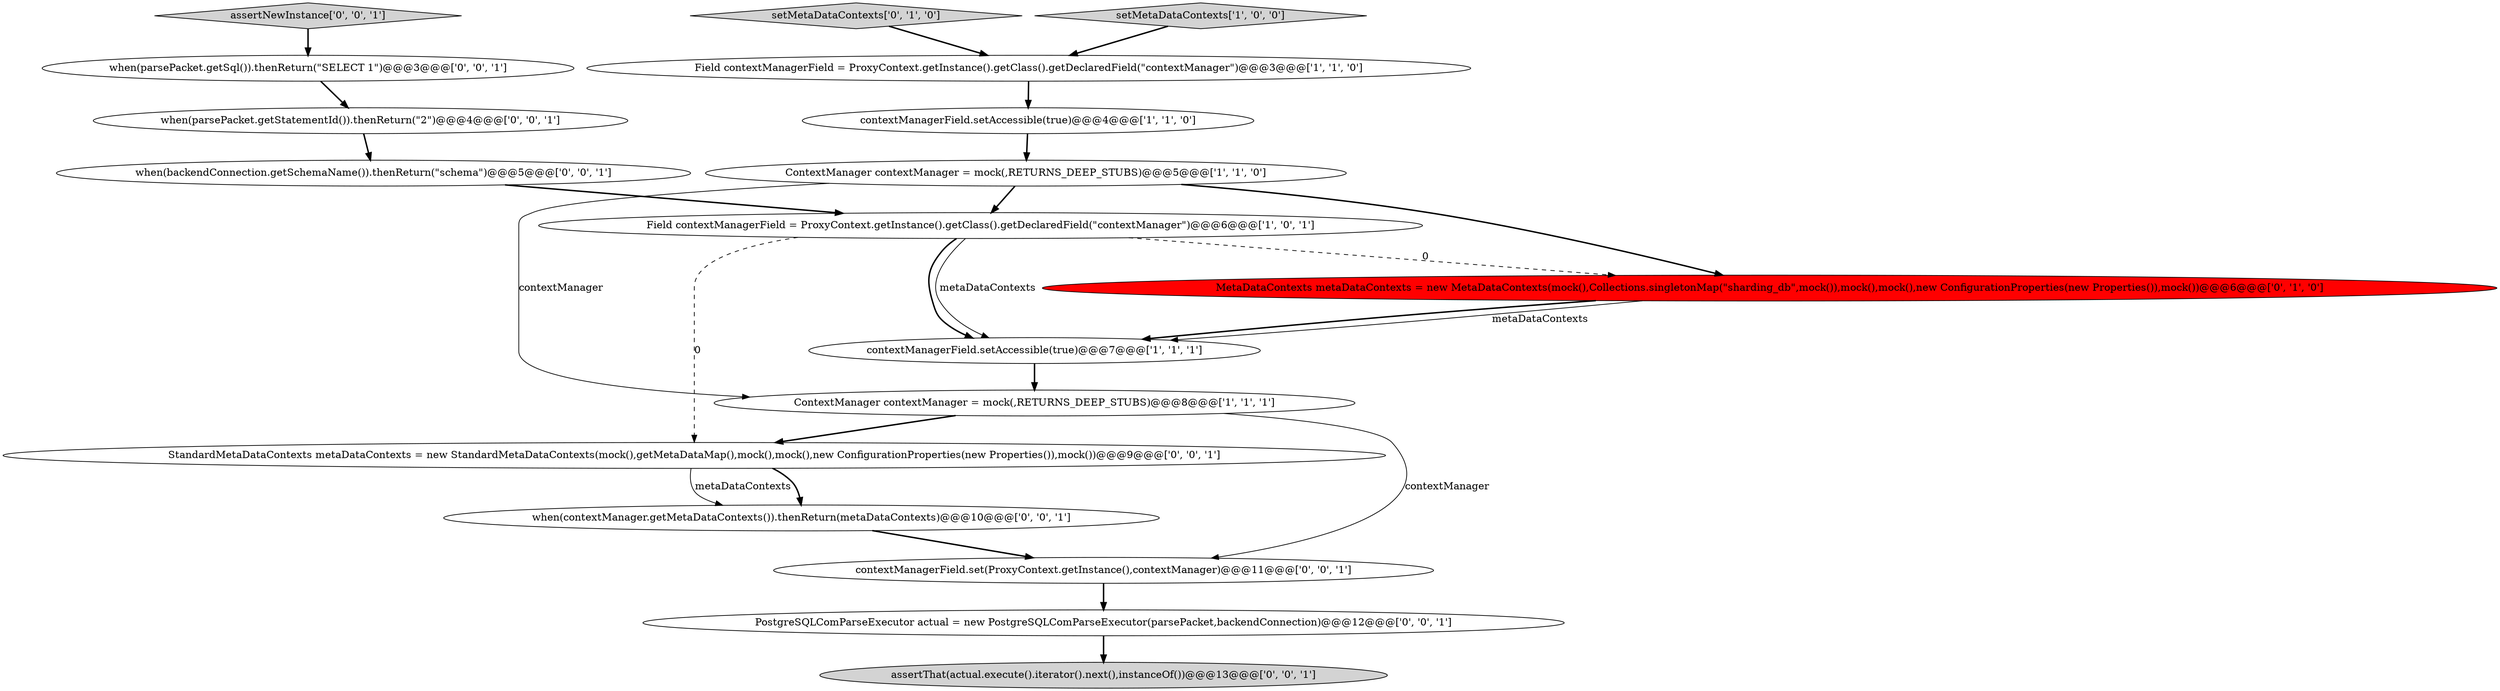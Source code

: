 digraph {
12 [style = filled, label = "assertThat(actual.execute().iterator().next(),instanceOf())@@@13@@@['0', '0', '1']", fillcolor = lightgray, shape = ellipse image = "AAA0AAABBB3BBB"];
17 [style = filled, label = "assertNewInstance['0', '0', '1']", fillcolor = lightgray, shape = diamond image = "AAA0AAABBB3BBB"];
0 [style = filled, label = "Field contextManagerField = ProxyContext.getInstance().getClass().getDeclaredField(\"contextManager\")@@@6@@@['1', '0', '1']", fillcolor = white, shape = ellipse image = "AAA0AAABBB1BBB"];
16 [style = filled, label = "when(parsePacket.getSql()).thenReturn(\"SELECT 1\")@@@3@@@['0', '0', '1']", fillcolor = white, shape = ellipse image = "AAA0AAABBB3BBB"];
7 [style = filled, label = "setMetaDataContexts['0', '1', '0']", fillcolor = lightgray, shape = diamond image = "AAA0AAABBB2BBB"];
8 [style = filled, label = "MetaDataContexts metaDataContexts = new MetaDataContexts(mock(),Collections.singletonMap(\"sharding_db\",mock()),mock(),mock(),new ConfigurationProperties(new Properties()),mock())@@@6@@@['0', '1', '0']", fillcolor = red, shape = ellipse image = "AAA1AAABBB2BBB"];
9 [style = filled, label = "when(contextManager.getMetaDataContexts()).thenReturn(metaDataContexts)@@@10@@@['0', '0', '1']", fillcolor = white, shape = ellipse image = "AAA0AAABBB3BBB"];
5 [style = filled, label = "contextManagerField.setAccessible(true)@@@7@@@['1', '1', '1']", fillcolor = white, shape = ellipse image = "AAA0AAABBB1BBB"];
6 [style = filled, label = "contextManagerField.setAccessible(true)@@@4@@@['1', '1', '0']", fillcolor = white, shape = ellipse image = "AAA0AAABBB1BBB"];
15 [style = filled, label = "PostgreSQLComParseExecutor actual = new PostgreSQLComParseExecutor(parsePacket,backendConnection)@@@12@@@['0', '0', '1']", fillcolor = white, shape = ellipse image = "AAA0AAABBB3BBB"];
14 [style = filled, label = "StandardMetaDataContexts metaDataContexts = new StandardMetaDataContexts(mock(),getMetaDataMap(),mock(),mock(),new ConfigurationProperties(new Properties()),mock())@@@9@@@['0', '0', '1']", fillcolor = white, shape = ellipse image = "AAA0AAABBB3BBB"];
3 [style = filled, label = "setMetaDataContexts['1', '0', '0']", fillcolor = lightgray, shape = diamond image = "AAA0AAABBB1BBB"];
2 [style = filled, label = "ContextManager contextManager = mock(,RETURNS_DEEP_STUBS)@@@8@@@['1', '1', '1']", fillcolor = white, shape = ellipse image = "AAA0AAABBB1BBB"];
13 [style = filled, label = "contextManagerField.set(ProxyContext.getInstance(),contextManager)@@@11@@@['0', '0', '1']", fillcolor = white, shape = ellipse image = "AAA0AAABBB3BBB"];
4 [style = filled, label = "ContextManager contextManager = mock(,RETURNS_DEEP_STUBS)@@@5@@@['1', '1', '0']", fillcolor = white, shape = ellipse image = "AAA0AAABBB1BBB"];
1 [style = filled, label = "Field contextManagerField = ProxyContext.getInstance().getClass().getDeclaredField(\"contextManager\")@@@3@@@['1', '1', '0']", fillcolor = white, shape = ellipse image = "AAA0AAABBB1BBB"];
11 [style = filled, label = "when(parsePacket.getStatementId()).thenReturn(\"2\")@@@4@@@['0', '0', '1']", fillcolor = white, shape = ellipse image = "AAA0AAABBB3BBB"];
10 [style = filled, label = "when(backendConnection.getSchemaName()).thenReturn(\"schema\")@@@5@@@['0', '0', '1']", fillcolor = white, shape = ellipse image = "AAA0AAABBB3BBB"];
7->1 [style = bold, label=""];
16->11 [style = bold, label=""];
3->1 [style = bold, label=""];
14->9 [style = solid, label="metaDataContexts"];
2->13 [style = solid, label="contextManager"];
4->2 [style = solid, label="contextManager"];
4->0 [style = bold, label=""];
0->5 [style = solid, label="metaDataContexts"];
0->14 [style = dashed, label="0"];
6->4 [style = bold, label=""];
5->2 [style = bold, label=""];
1->6 [style = bold, label=""];
8->5 [style = bold, label=""];
11->10 [style = bold, label=""];
2->14 [style = bold, label=""];
10->0 [style = bold, label=""];
8->5 [style = solid, label="metaDataContexts"];
4->8 [style = bold, label=""];
0->8 [style = dashed, label="0"];
14->9 [style = bold, label=""];
15->12 [style = bold, label=""];
13->15 [style = bold, label=""];
17->16 [style = bold, label=""];
0->5 [style = bold, label=""];
9->13 [style = bold, label=""];
}
